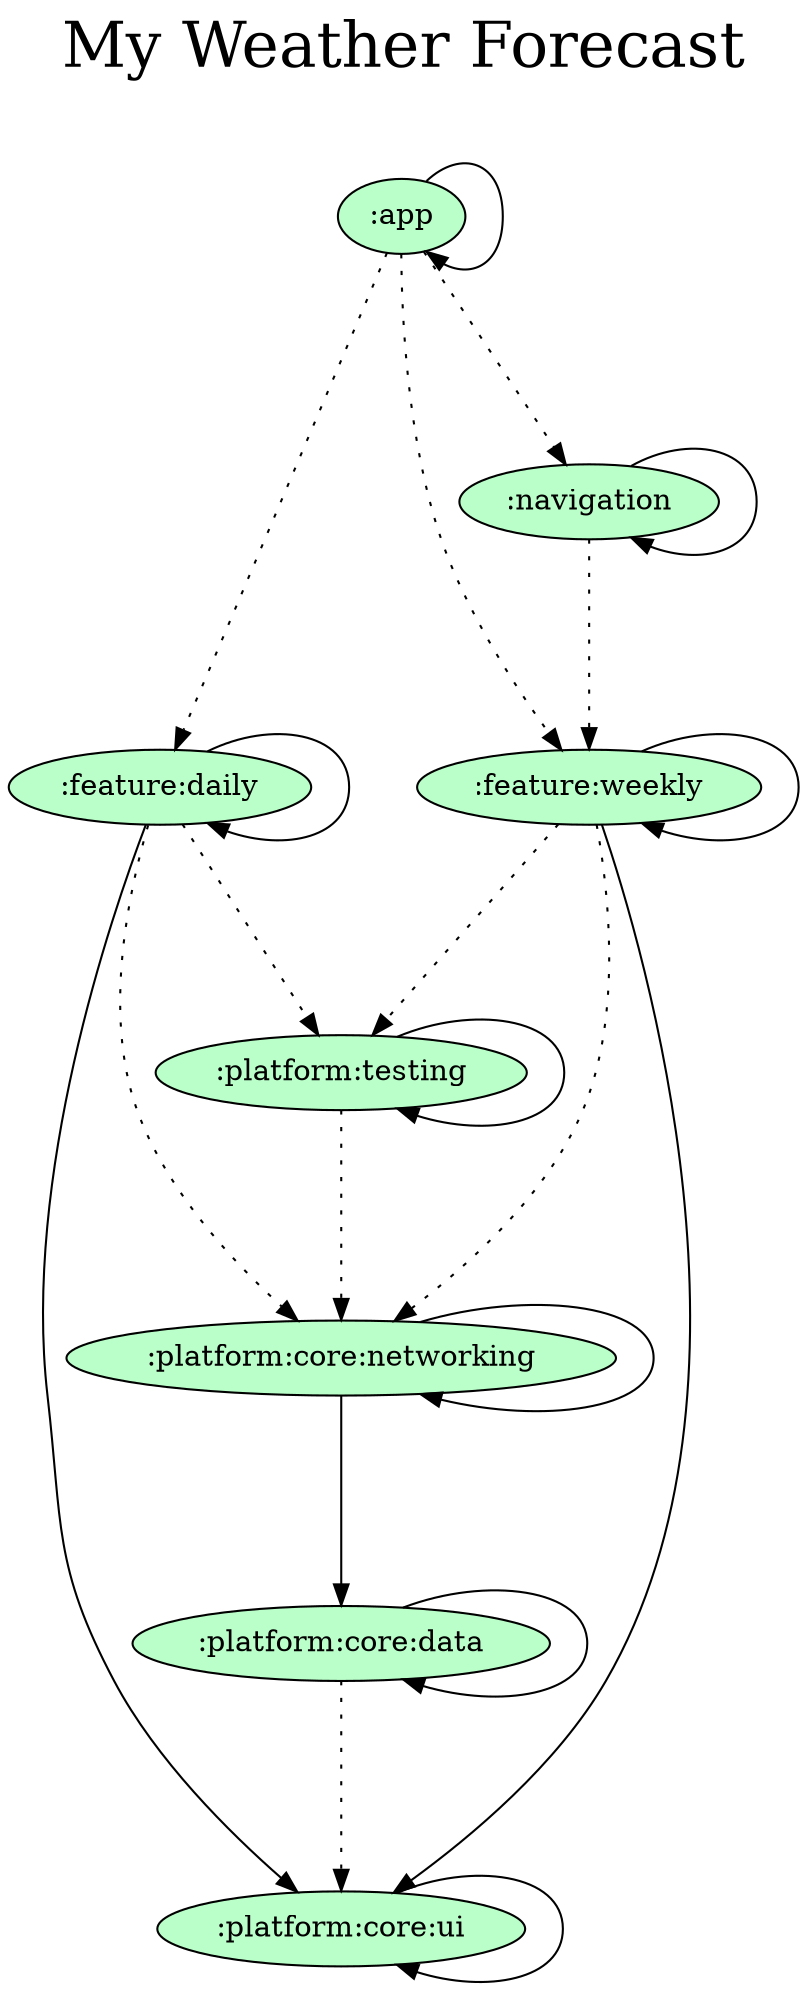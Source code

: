 digraph {
  graph [label="My Weather Forecast\n ",labelloc=t,fontsize=30,ranksep=1.4];
  node [style=filled, fillcolor="#bbbbbb"];
  rankdir=TB;

  # Projects

  ":app" [fillcolor="#baffc9"];
  ":feature:daily" [fillcolor="#baffc9"];
  ":feature:weekly" [fillcolor="#baffc9"];
  ":navigation" [fillcolor="#baffc9"];
  ":platform:core:data" [fillcolor="#baffc9"];
  ":platform:core:networking" [fillcolor="#baffc9"];
  ":platform:core:ui" [fillcolor="#baffc9"];
  ":platform:testing" [fillcolor="#baffc9"];

  {rank = same;}

  # Dependencies

  ":app" -> ":app"
  ":app" -> ":feature:daily" [style=dotted]
  ":app" -> ":feature:weekly" [style=dotted]
  ":app" -> ":navigation" [style=dotted]
  ":navigation" -> ":navigation"
  ":navigation" -> ":feature:weekly" [style=dotted]
  ":feature:daily" -> ":platform:core:ui"
  ":feature:daily" -> ":feature:daily"
  ":feature:daily" -> ":platform:core:networking" [style=dotted]
  ":feature:daily" -> ":platform:testing" [style=dotted]
  ":feature:weekly" -> ":platform:core:ui"
  ":feature:weekly" -> ":feature:weekly"
  ":feature:weekly" -> ":platform:core:networking" [style=dotted]
  ":feature:weekly" -> ":platform:testing" [style=dotted]
  ":platform:testing" -> ":platform:testing"
  ":platform:testing" -> ":platform:core:networking" [style=dotted]
  ":platform:core:data" -> ":platform:core:data"
  ":platform:core:data" -> ":platform:core:ui" [style=dotted]
  ":platform:core:networking" -> ":platform:core:data"
  ":platform:core:networking" -> ":platform:core:networking"
  ":platform:core:ui" -> ":platform:core:ui"
}
